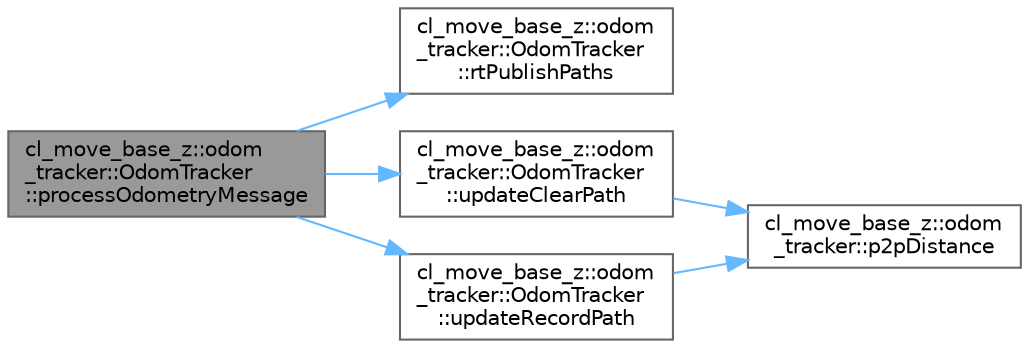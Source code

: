 digraph "cl_move_base_z::odom_tracker::OdomTracker::processOdometryMessage"
{
 // LATEX_PDF_SIZE
  bgcolor="transparent";
  edge [fontname=Helvetica,fontsize=10,labelfontname=Helvetica,labelfontsize=10];
  node [fontname=Helvetica,fontsize=10,shape=box,height=0.2,width=0.4];
  rankdir="LR";
  Node1 [label="cl_move_base_z::odom\l_tracker::OdomTracker\l::processOdometryMessage",height=0.2,width=0.4,color="gray40", fillcolor="grey60", style="filled", fontcolor="black",tooltip="odom callback: Updates the path - this must be called periodically for each odometry message."];
  Node1 -> Node2 [color="steelblue1",style="solid"];
  Node2 [label="cl_move_base_z::odom\l_tracker::OdomTracker\l::rtPublishPaths",height=0.2,width=0.4,color="grey40", fillcolor="white", style="filled",URL="$classcl__move__base__z_1_1odom__tracker_1_1OdomTracker.html#a8f728f85d1f3f49f4b94e37052a59d6d",tooltip=" "];
  Node1 -> Node3 [color="steelblue1",style="solid"];
  Node3 [label="cl_move_base_z::odom\l_tracker::OdomTracker\l::updateClearPath",height=0.2,width=0.4,color="grey40", fillcolor="white", style="filled",URL="$classcl__move__base__z_1_1odom__tracker_1_1OdomTracker.html#abe7ba4dbf014e1f2c64b5806ce42c073",tooltip=" "];
  Node3 -> Node4 [color="steelblue1",style="solid"];
  Node4 [label="cl_move_base_z::odom\l_tracker::p2pDistance",height=0.2,width=0.4,color="grey40", fillcolor="white", style="filled",URL="$namespacecl__move__base__z_1_1odom__tracker.html#a501582a760a02ce0069d95bfc67ca973",tooltip=" "];
  Node1 -> Node5 [color="steelblue1",style="solid"];
  Node5 [label="cl_move_base_z::odom\l_tracker::OdomTracker\l::updateRecordPath",height=0.2,width=0.4,color="grey40", fillcolor="white", style="filled",URL="$classcl__move__base__z_1_1odom__tracker_1_1OdomTracker.html#a77a66083573c6bef726d77447fb53349",tooltip=" "];
  Node5 -> Node4 [color="steelblue1",style="solid"];
}
